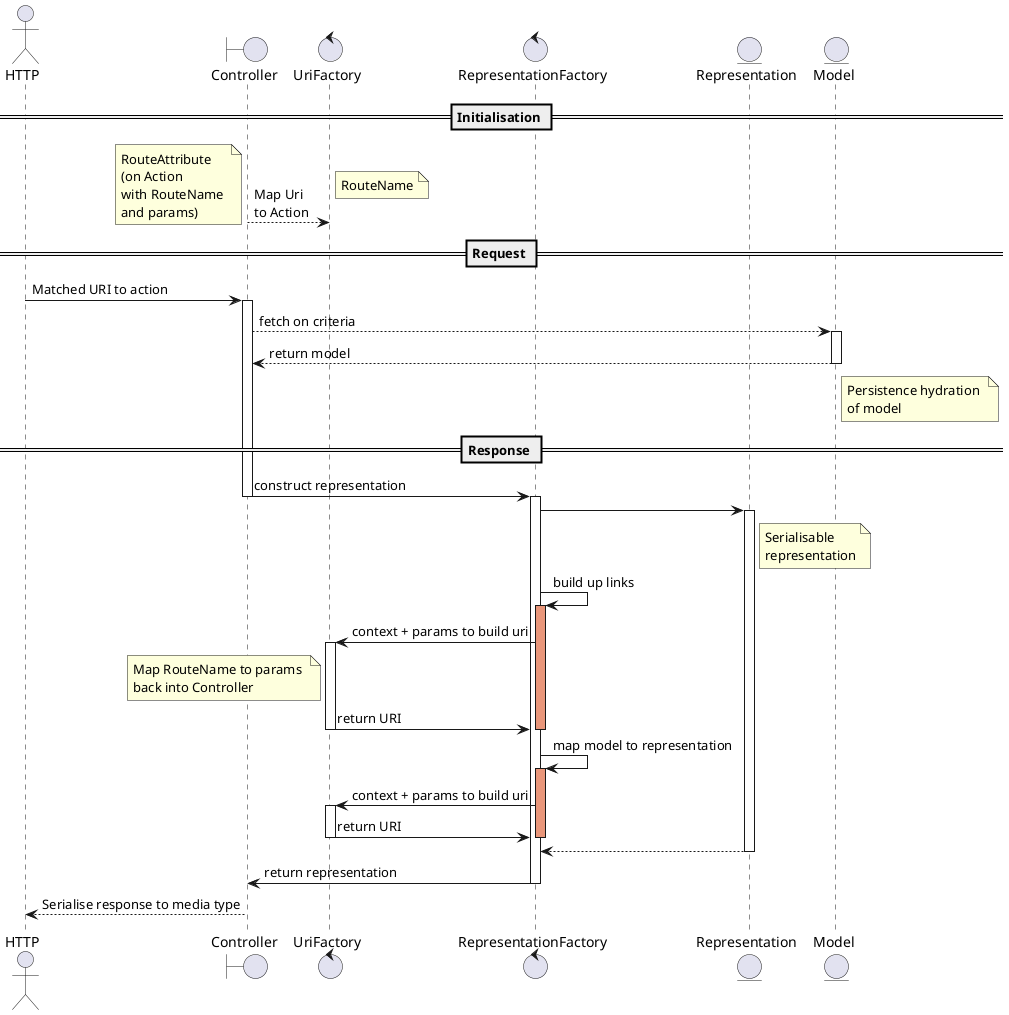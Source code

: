 @startuml

' Request/Response

actor HTTP
boundary Controller
control UriFactory
control RepresentationFactory
entity Representation
entity Model

== Initialisation ==

Controller --> UriFactory : Map Uri \nto Action
note left: RouteAttribute\n(on Action \nwith RouteName \nand params)
note right: RouteName

== Request ==

HTTP -> Controller: Matched URI to action
activate Controller

'alt Request with optional body (ie POST/PUT/PATCH) case

'Controller -> RepresentationFactory : deserialised representation
'activate RepresentationFactory

' From Representation
'RepresentationFactory --> Model : map representation to model
'deactivate RepresentationFactory
'activate Model

'Model --> RepresentationFactory : return model
'deactivate Model
'activate RepresentationFactory
'RepresentationFactory --> Controller : return model
'deactivate RepresentationFactory

'else Request with params (ie GET/DELETE and also POST/PUT/PATCH)

' From Persistence
Controller --> Model : fetch on criteria
activate Model
Model --> Controller : return model
deactivate Model
note right Model: Persistence hydration \nof model

'end
== Response ==

Controller -> RepresentationFactory : construct representation
deactivate Controller
activate RepresentationFactory

RepresentationFactory -> Representation
activate Representation
note right Representation : Serialisable \nrepresentation

RepresentationFactory -> RepresentationFactory : build up links
activate RepresentationFactory #DarkSalmon
RepresentationFactory -> UriFactory : context + params to build uri
activate UriFactory
note left UriFactory : Map RouteName to params \nback into Controller
RepresentationFactory <- UriFactory : return URI
deactivate UriFactory
deactivate RepresentationFactory

RepresentationFactory -> RepresentationFactory : map model to representation
activate RepresentationFactory #DarkSalmon
RepresentationFactory -> UriFactory : context + params to build uri
activate UriFactory
RepresentationFactory <- UriFactory : return URI
deactivate UriFactory
deactivate RepresentationFactory

deactivate UriFactory
Representation --> RepresentationFactory
deactivate Representation
RepresentationFactory -> Controller : return representation

deactivate RepresentationFactory
Controller --> HTTP : Serialise response to media type

@enduml
